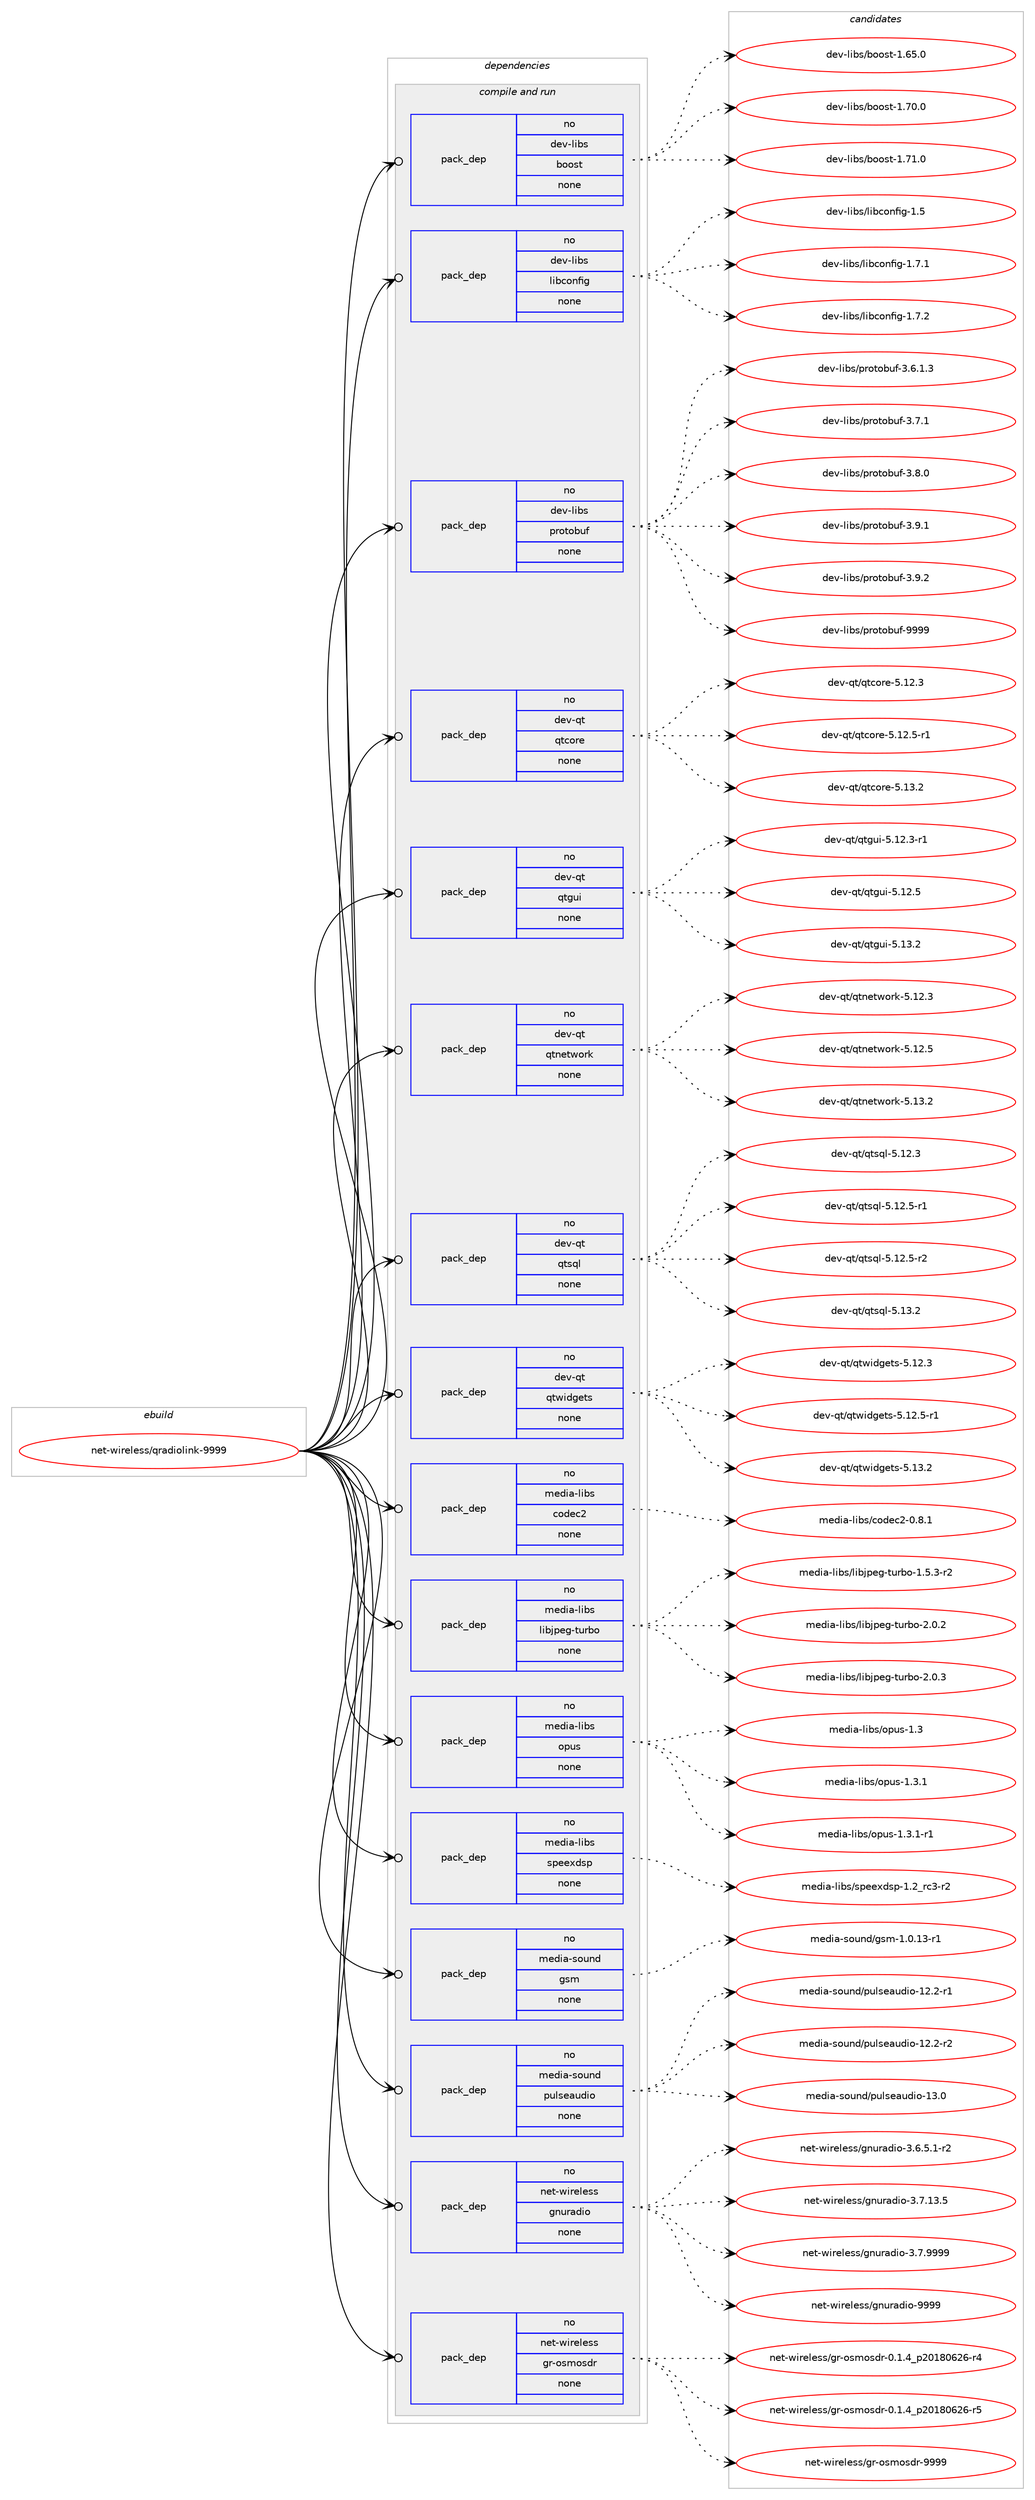 digraph prolog {

# *************
# Graph options
# *************

newrank=true;
concentrate=true;
compound=true;
graph [rankdir=LR,fontname=Helvetica,fontsize=10,ranksep=1.5];#, ranksep=2.5, nodesep=0.2];
edge  [arrowhead=vee];
node  [fontname=Helvetica,fontsize=10];

# **********
# The ebuild
# **********

subgraph cluster_leftcol {
color=gray;
rank=same;
label=<<i>ebuild</i>>;
id [label="net-wireless/qradiolink-9999", color=red, width=4, href="../net-wireless/qradiolink-9999.svg"];
}

# ****************
# The dependencies
# ****************

subgraph cluster_midcol {
color=gray;
label=<<i>dependencies</i>>;
subgraph cluster_compile {
fillcolor="#eeeeee";
style=filled;
label=<<i>compile</i>>;
}
subgraph cluster_compileandrun {
fillcolor="#eeeeee";
style=filled;
label=<<i>compile and run</i>>;
subgraph pack624017 {
dependency845059 [label=<<TABLE BORDER="0" CELLBORDER="1" CELLSPACING="0" CELLPADDING="4" WIDTH="220"><TR><TD ROWSPAN="6" CELLPADDING="30">pack_dep</TD></TR><TR><TD WIDTH="110">no</TD></TR><TR><TD>dev-libs</TD></TR><TR><TD>boost</TD></TR><TR><TD>none</TD></TR><TR><TD></TD></TR></TABLE>>, shape=none, color=blue];
}
id:e -> dependency845059:w [weight=20,style="solid",arrowhead="odotvee"];
subgraph pack624018 {
dependency845060 [label=<<TABLE BORDER="0" CELLBORDER="1" CELLSPACING="0" CELLPADDING="4" WIDTH="220"><TR><TD ROWSPAN="6" CELLPADDING="30">pack_dep</TD></TR><TR><TD WIDTH="110">no</TD></TR><TR><TD>dev-libs</TD></TR><TR><TD>libconfig</TD></TR><TR><TD>none</TD></TR><TR><TD></TD></TR></TABLE>>, shape=none, color=blue];
}
id:e -> dependency845060:w [weight=20,style="solid",arrowhead="odotvee"];
subgraph pack624019 {
dependency845061 [label=<<TABLE BORDER="0" CELLBORDER="1" CELLSPACING="0" CELLPADDING="4" WIDTH="220"><TR><TD ROWSPAN="6" CELLPADDING="30">pack_dep</TD></TR><TR><TD WIDTH="110">no</TD></TR><TR><TD>dev-libs</TD></TR><TR><TD>protobuf</TD></TR><TR><TD>none</TD></TR><TR><TD></TD></TR></TABLE>>, shape=none, color=blue];
}
id:e -> dependency845061:w [weight=20,style="solid",arrowhead="odotvee"];
subgraph pack624020 {
dependency845062 [label=<<TABLE BORDER="0" CELLBORDER="1" CELLSPACING="0" CELLPADDING="4" WIDTH="220"><TR><TD ROWSPAN="6" CELLPADDING="30">pack_dep</TD></TR><TR><TD WIDTH="110">no</TD></TR><TR><TD>dev-qt</TD></TR><TR><TD>qtcore</TD></TR><TR><TD>none</TD></TR><TR><TD></TD></TR></TABLE>>, shape=none, color=blue];
}
id:e -> dependency845062:w [weight=20,style="solid",arrowhead="odotvee"];
subgraph pack624021 {
dependency845063 [label=<<TABLE BORDER="0" CELLBORDER="1" CELLSPACING="0" CELLPADDING="4" WIDTH="220"><TR><TD ROWSPAN="6" CELLPADDING="30">pack_dep</TD></TR><TR><TD WIDTH="110">no</TD></TR><TR><TD>dev-qt</TD></TR><TR><TD>qtgui</TD></TR><TR><TD>none</TD></TR><TR><TD></TD></TR></TABLE>>, shape=none, color=blue];
}
id:e -> dependency845063:w [weight=20,style="solid",arrowhead="odotvee"];
subgraph pack624022 {
dependency845064 [label=<<TABLE BORDER="0" CELLBORDER="1" CELLSPACING="0" CELLPADDING="4" WIDTH="220"><TR><TD ROWSPAN="6" CELLPADDING="30">pack_dep</TD></TR><TR><TD WIDTH="110">no</TD></TR><TR><TD>dev-qt</TD></TR><TR><TD>qtnetwork</TD></TR><TR><TD>none</TD></TR><TR><TD></TD></TR></TABLE>>, shape=none, color=blue];
}
id:e -> dependency845064:w [weight=20,style="solid",arrowhead="odotvee"];
subgraph pack624023 {
dependency845065 [label=<<TABLE BORDER="0" CELLBORDER="1" CELLSPACING="0" CELLPADDING="4" WIDTH="220"><TR><TD ROWSPAN="6" CELLPADDING="30">pack_dep</TD></TR><TR><TD WIDTH="110">no</TD></TR><TR><TD>dev-qt</TD></TR><TR><TD>qtsql</TD></TR><TR><TD>none</TD></TR><TR><TD></TD></TR></TABLE>>, shape=none, color=blue];
}
id:e -> dependency845065:w [weight=20,style="solid",arrowhead="odotvee"];
subgraph pack624024 {
dependency845066 [label=<<TABLE BORDER="0" CELLBORDER="1" CELLSPACING="0" CELLPADDING="4" WIDTH="220"><TR><TD ROWSPAN="6" CELLPADDING="30">pack_dep</TD></TR><TR><TD WIDTH="110">no</TD></TR><TR><TD>dev-qt</TD></TR><TR><TD>qtwidgets</TD></TR><TR><TD>none</TD></TR><TR><TD></TD></TR></TABLE>>, shape=none, color=blue];
}
id:e -> dependency845066:w [weight=20,style="solid",arrowhead="odotvee"];
subgraph pack624025 {
dependency845067 [label=<<TABLE BORDER="0" CELLBORDER="1" CELLSPACING="0" CELLPADDING="4" WIDTH="220"><TR><TD ROWSPAN="6" CELLPADDING="30">pack_dep</TD></TR><TR><TD WIDTH="110">no</TD></TR><TR><TD>media-libs</TD></TR><TR><TD>codec2</TD></TR><TR><TD>none</TD></TR><TR><TD></TD></TR></TABLE>>, shape=none, color=blue];
}
id:e -> dependency845067:w [weight=20,style="solid",arrowhead="odotvee"];
subgraph pack624026 {
dependency845068 [label=<<TABLE BORDER="0" CELLBORDER="1" CELLSPACING="0" CELLPADDING="4" WIDTH="220"><TR><TD ROWSPAN="6" CELLPADDING="30">pack_dep</TD></TR><TR><TD WIDTH="110">no</TD></TR><TR><TD>media-libs</TD></TR><TR><TD>libjpeg-turbo</TD></TR><TR><TD>none</TD></TR><TR><TD></TD></TR></TABLE>>, shape=none, color=blue];
}
id:e -> dependency845068:w [weight=20,style="solid",arrowhead="odotvee"];
subgraph pack624027 {
dependency845069 [label=<<TABLE BORDER="0" CELLBORDER="1" CELLSPACING="0" CELLPADDING="4" WIDTH="220"><TR><TD ROWSPAN="6" CELLPADDING="30">pack_dep</TD></TR><TR><TD WIDTH="110">no</TD></TR><TR><TD>media-libs</TD></TR><TR><TD>opus</TD></TR><TR><TD>none</TD></TR><TR><TD></TD></TR></TABLE>>, shape=none, color=blue];
}
id:e -> dependency845069:w [weight=20,style="solid",arrowhead="odotvee"];
subgraph pack624028 {
dependency845070 [label=<<TABLE BORDER="0" CELLBORDER="1" CELLSPACING="0" CELLPADDING="4" WIDTH="220"><TR><TD ROWSPAN="6" CELLPADDING="30">pack_dep</TD></TR><TR><TD WIDTH="110">no</TD></TR><TR><TD>media-libs</TD></TR><TR><TD>speexdsp</TD></TR><TR><TD>none</TD></TR><TR><TD></TD></TR></TABLE>>, shape=none, color=blue];
}
id:e -> dependency845070:w [weight=20,style="solid",arrowhead="odotvee"];
subgraph pack624029 {
dependency845071 [label=<<TABLE BORDER="0" CELLBORDER="1" CELLSPACING="0" CELLPADDING="4" WIDTH="220"><TR><TD ROWSPAN="6" CELLPADDING="30">pack_dep</TD></TR><TR><TD WIDTH="110">no</TD></TR><TR><TD>media-sound</TD></TR><TR><TD>gsm</TD></TR><TR><TD>none</TD></TR><TR><TD></TD></TR></TABLE>>, shape=none, color=blue];
}
id:e -> dependency845071:w [weight=20,style="solid",arrowhead="odotvee"];
subgraph pack624030 {
dependency845072 [label=<<TABLE BORDER="0" CELLBORDER="1" CELLSPACING="0" CELLPADDING="4" WIDTH="220"><TR><TD ROWSPAN="6" CELLPADDING="30">pack_dep</TD></TR><TR><TD WIDTH="110">no</TD></TR><TR><TD>media-sound</TD></TR><TR><TD>pulseaudio</TD></TR><TR><TD>none</TD></TR><TR><TD></TD></TR></TABLE>>, shape=none, color=blue];
}
id:e -> dependency845072:w [weight=20,style="solid",arrowhead="odotvee"];
subgraph pack624031 {
dependency845073 [label=<<TABLE BORDER="0" CELLBORDER="1" CELLSPACING="0" CELLPADDING="4" WIDTH="220"><TR><TD ROWSPAN="6" CELLPADDING="30">pack_dep</TD></TR><TR><TD WIDTH="110">no</TD></TR><TR><TD>net-wireless</TD></TR><TR><TD>gnuradio</TD></TR><TR><TD>none</TD></TR><TR><TD></TD></TR></TABLE>>, shape=none, color=blue];
}
id:e -> dependency845073:w [weight=20,style="solid",arrowhead="odotvee"];
subgraph pack624032 {
dependency845074 [label=<<TABLE BORDER="0" CELLBORDER="1" CELLSPACING="0" CELLPADDING="4" WIDTH="220"><TR><TD ROWSPAN="6" CELLPADDING="30">pack_dep</TD></TR><TR><TD WIDTH="110">no</TD></TR><TR><TD>net-wireless</TD></TR><TR><TD>gr-osmosdr</TD></TR><TR><TD>none</TD></TR><TR><TD></TD></TR></TABLE>>, shape=none, color=blue];
}
id:e -> dependency845074:w [weight=20,style="solid",arrowhead="odotvee"];
}
subgraph cluster_run {
fillcolor="#eeeeee";
style=filled;
label=<<i>run</i>>;
}
}

# **************
# The candidates
# **************

subgraph cluster_choices {
rank=same;
color=gray;
label=<<i>candidates</i>>;

subgraph choice624017 {
color=black;
nodesep=1;
choice1001011184510810598115479811111111511645494654534648 [label="dev-libs/boost-1.65.0", color=red, width=4,href="../dev-libs/boost-1.65.0.svg"];
choice1001011184510810598115479811111111511645494655484648 [label="dev-libs/boost-1.70.0", color=red, width=4,href="../dev-libs/boost-1.70.0.svg"];
choice1001011184510810598115479811111111511645494655494648 [label="dev-libs/boost-1.71.0", color=red, width=4,href="../dev-libs/boost-1.71.0.svg"];
dependency845059:e -> choice1001011184510810598115479811111111511645494654534648:w [style=dotted,weight="100"];
dependency845059:e -> choice1001011184510810598115479811111111511645494655484648:w [style=dotted,weight="100"];
dependency845059:e -> choice1001011184510810598115479811111111511645494655494648:w [style=dotted,weight="100"];
}
subgraph choice624018 {
color=black;
nodesep=1;
choice100101118451081059811547108105989911111010210510345494653 [label="dev-libs/libconfig-1.5", color=red, width=4,href="../dev-libs/libconfig-1.5.svg"];
choice1001011184510810598115471081059899111110102105103454946554649 [label="dev-libs/libconfig-1.7.1", color=red, width=4,href="../dev-libs/libconfig-1.7.1.svg"];
choice1001011184510810598115471081059899111110102105103454946554650 [label="dev-libs/libconfig-1.7.2", color=red, width=4,href="../dev-libs/libconfig-1.7.2.svg"];
dependency845060:e -> choice100101118451081059811547108105989911111010210510345494653:w [style=dotted,weight="100"];
dependency845060:e -> choice1001011184510810598115471081059899111110102105103454946554649:w [style=dotted,weight="100"];
dependency845060:e -> choice1001011184510810598115471081059899111110102105103454946554650:w [style=dotted,weight="100"];
}
subgraph choice624019 {
color=black;
nodesep=1;
choice100101118451081059811547112114111116111981171024551465446494651 [label="dev-libs/protobuf-3.6.1.3", color=red, width=4,href="../dev-libs/protobuf-3.6.1.3.svg"];
choice10010111845108105981154711211411111611198117102455146554649 [label="dev-libs/protobuf-3.7.1", color=red, width=4,href="../dev-libs/protobuf-3.7.1.svg"];
choice10010111845108105981154711211411111611198117102455146564648 [label="dev-libs/protobuf-3.8.0", color=red, width=4,href="../dev-libs/protobuf-3.8.0.svg"];
choice10010111845108105981154711211411111611198117102455146574649 [label="dev-libs/protobuf-3.9.1", color=red, width=4,href="../dev-libs/protobuf-3.9.1.svg"];
choice10010111845108105981154711211411111611198117102455146574650 [label="dev-libs/protobuf-3.9.2", color=red, width=4,href="../dev-libs/protobuf-3.9.2.svg"];
choice100101118451081059811547112114111116111981171024557575757 [label="dev-libs/protobuf-9999", color=red, width=4,href="../dev-libs/protobuf-9999.svg"];
dependency845061:e -> choice100101118451081059811547112114111116111981171024551465446494651:w [style=dotted,weight="100"];
dependency845061:e -> choice10010111845108105981154711211411111611198117102455146554649:w [style=dotted,weight="100"];
dependency845061:e -> choice10010111845108105981154711211411111611198117102455146564648:w [style=dotted,weight="100"];
dependency845061:e -> choice10010111845108105981154711211411111611198117102455146574649:w [style=dotted,weight="100"];
dependency845061:e -> choice10010111845108105981154711211411111611198117102455146574650:w [style=dotted,weight="100"];
dependency845061:e -> choice100101118451081059811547112114111116111981171024557575757:w [style=dotted,weight="100"];
}
subgraph choice624020 {
color=black;
nodesep=1;
choice10010111845113116471131169911111410145534649504651 [label="dev-qt/qtcore-5.12.3", color=red, width=4,href="../dev-qt/qtcore-5.12.3.svg"];
choice100101118451131164711311699111114101455346495046534511449 [label="dev-qt/qtcore-5.12.5-r1", color=red, width=4,href="../dev-qt/qtcore-5.12.5-r1.svg"];
choice10010111845113116471131169911111410145534649514650 [label="dev-qt/qtcore-5.13.2", color=red, width=4,href="../dev-qt/qtcore-5.13.2.svg"];
dependency845062:e -> choice10010111845113116471131169911111410145534649504651:w [style=dotted,weight="100"];
dependency845062:e -> choice100101118451131164711311699111114101455346495046534511449:w [style=dotted,weight="100"];
dependency845062:e -> choice10010111845113116471131169911111410145534649514650:w [style=dotted,weight="100"];
}
subgraph choice624021 {
color=black;
nodesep=1;
choice1001011184511311647113116103117105455346495046514511449 [label="dev-qt/qtgui-5.12.3-r1", color=red, width=4,href="../dev-qt/qtgui-5.12.3-r1.svg"];
choice100101118451131164711311610311710545534649504653 [label="dev-qt/qtgui-5.12.5", color=red, width=4,href="../dev-qt/qtgui-5.12.5.svg"];
choice100101118451131164711311610311710545534649514650 [label="dev-qt/qtgui-5.13.2", color=red, width=4,href="../dev-qt/qtgui-5.13.2.svg"];
dependency845063:e -> choice1001011184511311647113116103117105455346495046514511449:w [style=dotted,weight="100"];
dependency845063:e -> choice100101118451131164711311610311710545534649504653:w [style=dotted,weight="100"];
dependency845063:e -> choice100101118451131164711311610311710545534649514650:w [style=dotted,weight="100"];
}
subgraph choice624022 {
color=black;
nodesep=1;
choice100101118451131164711311611010111611911111410745534649504651 [label="dev-qt/qtnetwork-5.12.3", color=red, width=4,href="../dev-qt/qtnetwork-5.12.3.svg"];
choice100101118451131164711311611010111611911111410745534649504653 [label="dev-qt/qtnetwork-5.12.5", color=red, width=4,href="../dev-qt/qtnetwork-5.12.5.svg"];
choice100101118451131164711311611010111611911111410745534649514650 [label="dev-qt/qtnetwork-5.13.2", color=red, width=4,href="../dev-qt/qtnetwork-5.13.2.svg"];
dependency845064:e -> choice100101118451131164711311611010111611911111410745534649504651:w [style=dotted,weight="100"];
dependency845064:e -> choice100101118451131164711311611010111611911111410745534649504653:w [style=dotted,weight="100"];
dependency845064:e -> choice100101118451131164711311611010111611911111410745534649514650:w [style=dotted,weight="100"];
}
subgraph choice624023 {
color=black;
nodesep=1;
choice100101118451131164711311611511310845534649504651 [label="dev-qt/qtsql-5.12.3", color=red, width=4,href="../dev-qt/qtsql-5.12.3.svg"];
choice1001011184511311647113116115113108455346495046534511449 [label="dev-qt/qtsql-5.12.5-r1", color=red, width=4,href="../dev-qt/qtsql-5.12.5-r1.svg"];
choice1001011184511311647113116115113108455346495046534511450 [label="dev-qt/qtsql-5.12.5-r2", color=red, width=4,href="../dev-qt/qtsql-5.12.5-r2.svg"];
choice100101118451131164711311611511310845534649514650 [label="dev-qt/qtsql-5.13.2", color=red, width=4,href="../dev-qt/qtsql-5.13.2.svg"];
dependency845065:e -> choice100101118451131164711311611511310845534649504651:w [style=dotted,weight="100"];
dependency845065:e -> choice1001011184511311647113116115113108455346495046534511449:w [style=dotted,weight="100"];
dependency845065:e -> choice1001011184511311647113116115113108455346495046534511450:w [style=dotted,weight="100"];
dependency845065:e -> choice100101118451131164711311611511310845534649514650:w [style=dotted,weight="100"];
}
subgraph choice624024 {
color=black;
nodesep=1;
choice100101118451131164711311611910510010310111611545534649504651 [label="dev-qt/qtwidgets-5.12.3", color=red, width=4,href="../dev-qt/qtwidgets-5.12.3.svg"];
choice1001011184511311647113116119105100103101116115455346495046534511449 [label="dev-qt/qtwidgets-5.12.5-r1", color=red, width=4,href="../dev-qt/qtwidgets-5.12.5-r1.svg"];
choice100101118451131164711311611910510010310111611545534649514650 [label="dev-qt/qtwidgets-5.13.2", color=red, width=4,href="../dev-qt/qtwidgets-5.13.2.svg"];
dependency845066:e -> choice100101118451131164711311611910510010310111611545534649504651:w [style=dotted,weight="100"];
dependency845066:e -> choice1001011184511311647113116119105100103101116115455346495046534511449:w [style=dotted,weight="100"];
dependency845066:e -> choice100101118451131164711311611910510010310111611545534649514650:w [style=dotted,weight="100"];
}
subgraph choice624025 {
color=black;
nodesep=1;
choice10910110010597451081059811547991111001019950454846564649 [label="media-libs/codec2-0.8.1", color=red, width=4,href="../media-libs/codec2-0.8.1.svg"];
dependency845067:e -> choice10910110010597451081059811547991111001019950454846564649:w [style=dotted,weight="100"];
}
subgraph choice624026 {
color=black;
nodesep=1;
choice109101100105974510810598115471081059810611210110345116117114981114549465346514511450 [label="media-libs/libjpeg-turbo-1.5.3-r2", color=red, width=4,href="../media-libs/libjpeg-turbo-1.5.3-r2.svg"];
choice10910110010597451081059811547108105981061121011034511611711498111455046484650 [label="media-libs/libjpeg-turbo-2.0.2", color=red, width=4,href="../media-libs/libjpeg-turbo-2.0.2.svg"];
choice10910110010597451081059811547108105981061121011034511611711498111455046484651 [label="media-libs/libjpeg-turbo-2.0.3", color=red, width=4,href="../media-libs/libjpeg-turbo-2.0.3.svg"];
dependency845068:e -> choice109101100105974510810598115471081059810611210110345116117114981114549465346514511450:w [style=dotted,weight="100"];
dependency845068:e -> choice10910110010597451081059811547108105981061121011034511611711498111455046484650:w [style=dotted,weight="100"];
dependency845068:e -> choice10910110010597451081059811547108105981061121011034511611711498111455046484651:w [style=dotted,weight="100"];
}
subgraph choice624027 {
color=black;
nodesep=1;
choice1091011001059745108105981154711111211711545494651 [label="media-libs/opus-1.3", color=red, width=4,href="../media-libs/opus-1.3.svg"];
choice10910110010597451081059811547111112117115454946514649 [label="media-libs/opus-1.3.1", color=red, width=4,href="../media-libs/opus-1.3.1.svg"];
choice109101100105974510810598115471111121171154549465146494511449 [label="media-libs/opus-1.3.1-r1", color=red, width=4,href="../media-libs/opus-1.3.1-r1.svg"];
dependency845069:e -> choice1091011001059745108105981154711111211711545494651:w [style=dotted,weight="100"];
dependency845069:e -> choice10910110010597451081059811547111112117115454946514649:w [style=dotted,weight="100"];
dependency845069:e -> choice109101100105974510810598115471111121171154549465146494511449:w [style=dotted,weight="100"];
}
subgraph choice624028 {
color=black;
nodesep=1;
choice10910110010597451081059811547115112101101120100115112454946509511499514511450 [label="media-libs/speexdsp-1.2_rc3-r2", color=red, width=4,href="../media-libs/speexdsp-1.2_rc3-r2.svg"];
dependency845070:e -> choice10910110010597451081059811547115112101101120100115112454946509511499514511450:w [style=dotted,weight="100"];
}
subgraph choice624029 {
color=black;
nodesep=1;
choice109101100105974511511111711010047103115109454946484649514511449 [label="media-sound/gsm-1.0.13-r1", color=red, width=4,href="../media-sound/gsm-1.0.13-r1.svg"];
dependency845071:e -> choice109101100105974511511111711010047103115109454946484649514511449:w [style=dotted,weight="100"];
}
subgraph choice624030 {
color=black;
nodesep=1;
choice1091011001059745115111117110100471121171081151019711710010511145495046504511449 [label="media-sound/pulseaudio-12.2-r1", color=red, width=4,href="../media-sound/pulseaudio-12.2-r1.svg"];
choice1091011001059745115111117110100471121171081151019711710010511145495046504511450 [label="media-sound/pulseaudio-12.2-r2", color=red, width=4,href="../media-sound/pulseaudio-12.2-r2.svg"];
choice109101100105974511511111711010047112117108115101971171001051114549514648 [label="media-sound/pulseaudio-13.0", color=red, width=4,href="../media-sound/pulseaudio-13.0.svg"];
dependency845072:e -> choice1091011001059745115111117110100471121171081151019711710010511145495046504511449:w [style=dotted,weight="100"];
dependency845072:e -> choice1091011001059745115111117110100471121171081151019711710010511145495046504511450:w [style=dotted,weight="100"];
dependency845072:e -> choice109101100105974511511111711010047112117108115101971171001051114549514648:w [style=dotted,weight="100"];
}
subgraph choice624031 {
color=black;
nodesep=1;
choice11010111645119105114101108101115115471031101171149710010511145514654465346494511450 [label="net-wireless/gnuradio-3.6.5.1-r2", color=red, width=4,href="../net-wireless/gnuradio-3.6.5.1-r2.svg"];
choice110101116451191051141011081011151154710311011711497100105111455146554649514653 [label="net-wireless/gnuradio-3.7.13.5", color=red, width=4,href="../net-wireless/gnuradio-3.7.13.5.svg"];
choice110101116451191051141011081011151154710311011711497100105111455146554657575757 [label="net-wireless/gnuradio-3.7.9999", color=red, width=4,href="../net-wireless/gnuradio-3.7.9999.svg"];
choice1101011164511910511410110810111511547103110117114971001051114557575757 [label="net-wireless/gnuradio-9999", color=red, width=4,href="../net-wireless/gnuradio-9999.svg"];
dependency845073:e -> choice11010111645119105114101108101115115471031101171149710010511145514654465346494511450:w [style=dotted,weight="100"];
dependency845073:e -> choice110101116451191051141011081011151154710311011711497100105111455146554649514653:w [style=dotted,weight="100"];
dependency845073:e -> choice110101116451191051141011081011151154710311011711497100105111455146554657575757:w [style=dotted,weight="100"];
dependency845073:e -> choice1101011164511910511410110810111511547103110117114971001051114557575757:w [style=dotted,weight="100"];
}
subgraph choice624032 {
color=black;
nodesep=1;
choice1101011164511910511410110810111511547103114451111151091111151001144548464946529511250484956485450544511452 [label="net-wireless/gr-osmosdr-0.1.4_p20180626-r4", color=red, width=4,href="../net-wireless/gr-osmosdr-0.1.4_p20180626-r4.svg"];
choice1101011164511910511410110810111511547103114451111151091111151001144548464946529511250484956485450544511453 [label="net-wireless/gr-osmosdr-0.1.4_p20180626-r5", color=red, width=4,href="../net-wireless/gr-osmosdr-0.1.4_p20180626-r5.svg"];
choice1101011164511910511410110810111511547103114451111151091111151001144557575757 [label="net-wireless/gr-osmosdr-9999", color=red, width=4,href="../net-wireless/gr-osmosdr-9999.svg"];
dependency845074:e -> choice1101011164511910511410110810111511547103114451111151091111151001144548464946529511250484956485450544511452:w [style=dotted,weight="100"];
dependency845074:e -> choice1101011164511910511410110810111511547103114451111151091111151001144548464946529511250484956485450544511453:w [style=dotted,weight="100"];
dependency845074:e -> choice1101011164511910511410110810111511547103114451111151091111151001144557575757:w [style=dotted,weight="100"];
}
}

}
